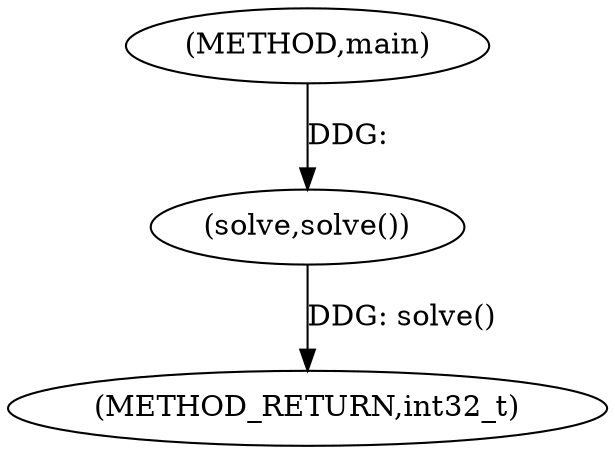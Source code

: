 digraph "main" {  
"1000342" [label = "(METHOD,main)" ]
"1000345" [label = "(METHOD_RETURN,int32_t)" ]
"1000344" [label = "(solve,solve())" ]
  "1000344" -> "1000345"  [ label = "DDG: solve()"] 
  "1000342" -> "1000344"  [ label = "DDG: "] 
}
